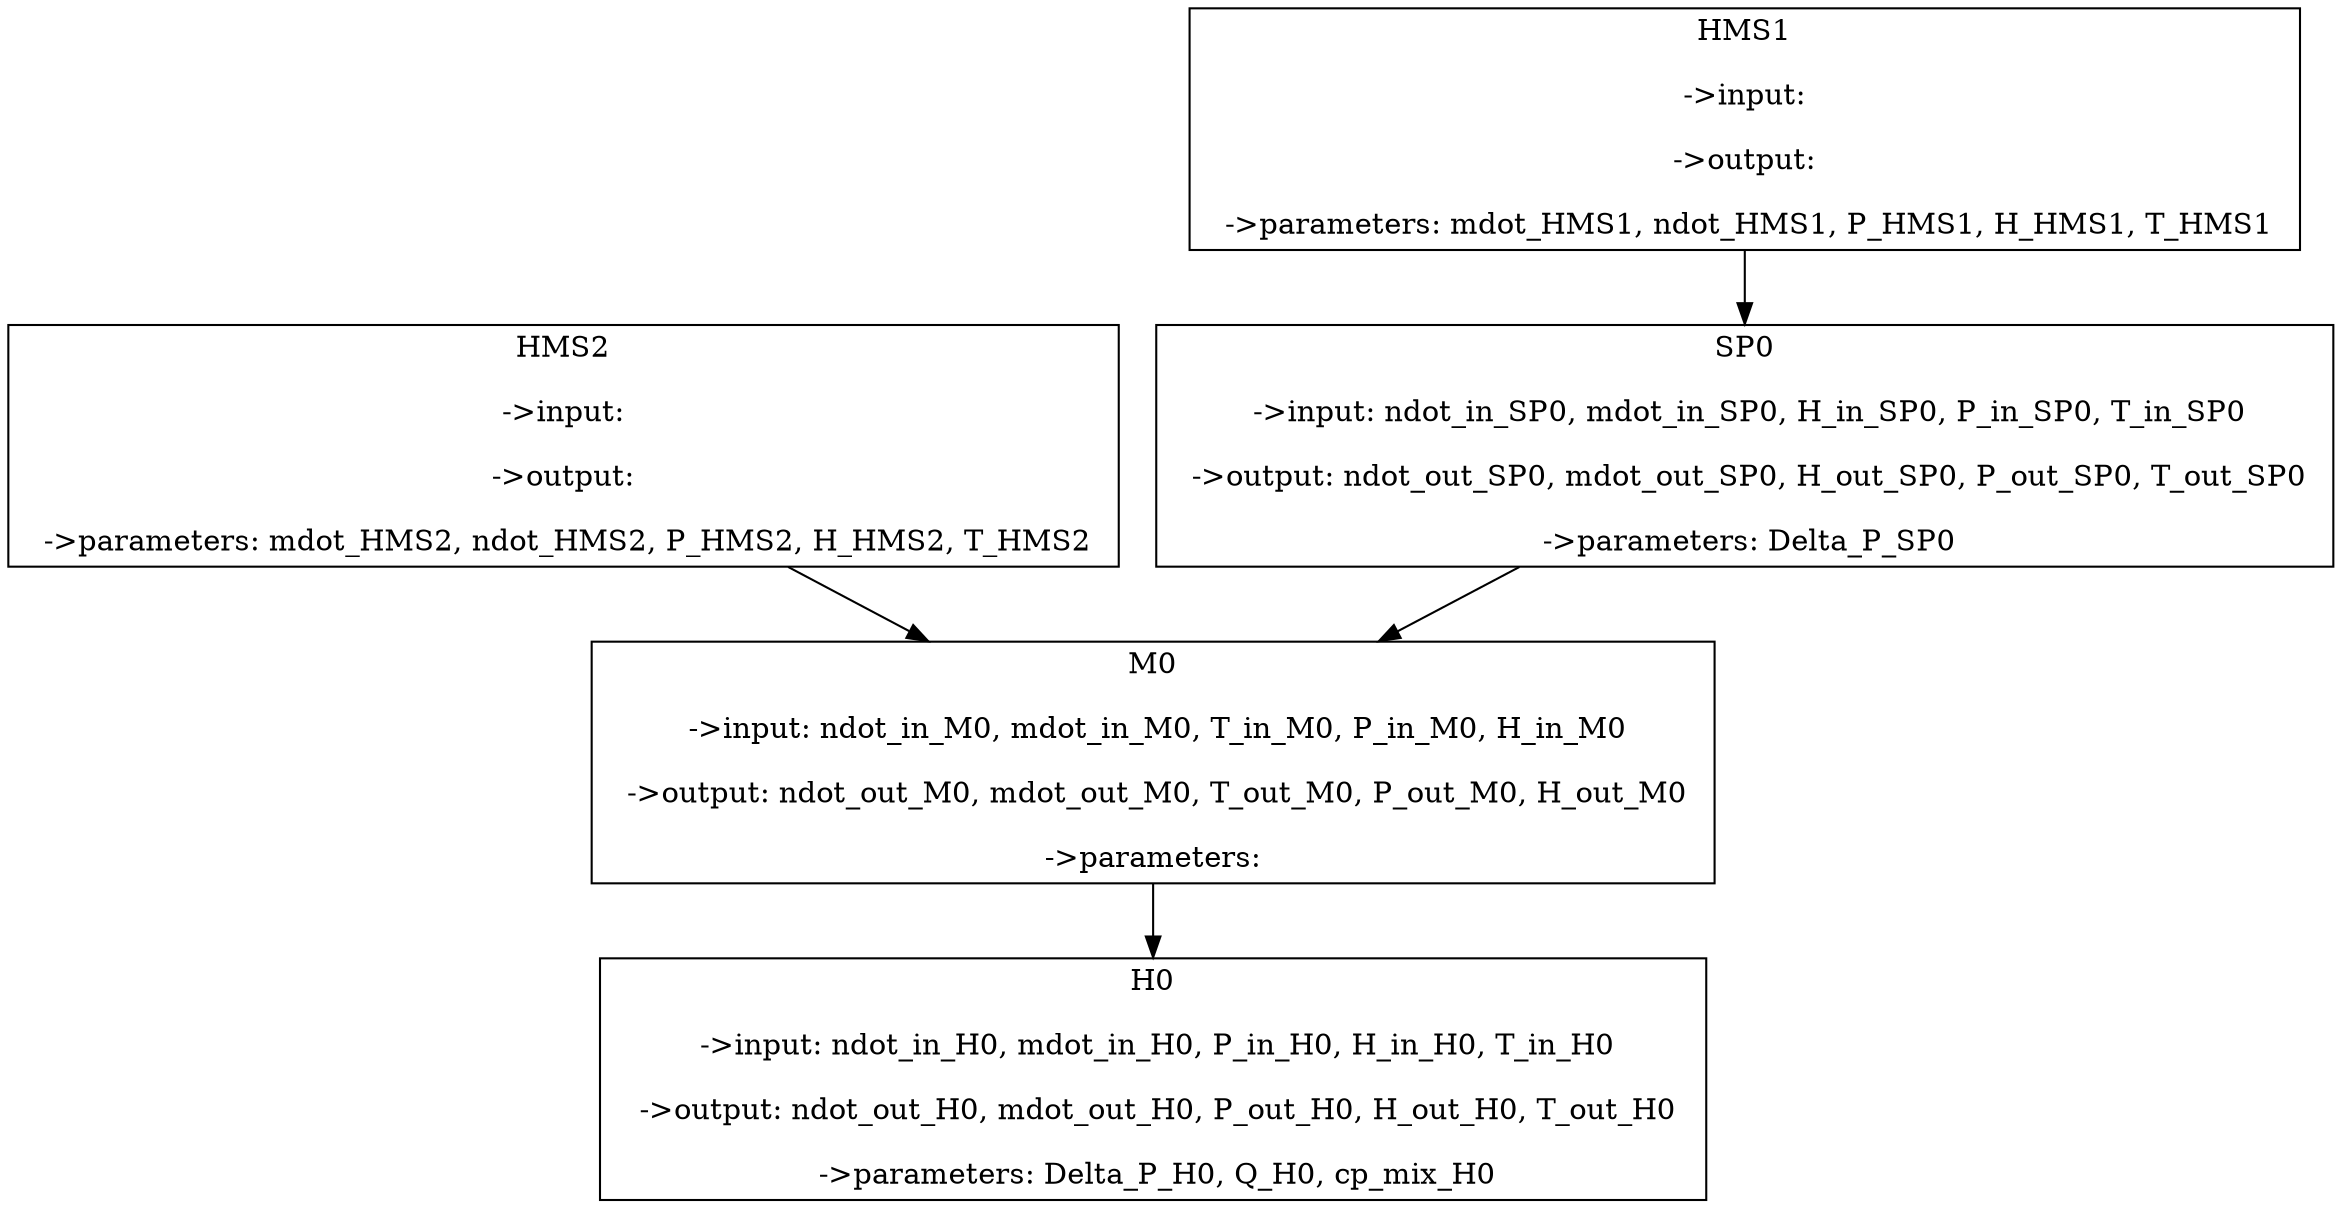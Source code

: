 strict digraph {
	graph [bb="0,0,1116,572",
		ranksep=0.5
	];
	node [label="\N"];
	SP0	 [color=black,
		height=1.6111,
		label="SP0

 ->input: ndot_in_SP0, mdot_in_SP0, H_in_SP0, P_in_SP0, T_in_SP0

 ->output: ndot_out_SP0, mdot_out_SP0, H_out_SP0, P_out_SP0, \
T_out_SP0

 ->parameters: Delta_P_SP0",
		pos="833.5,362",
		shape=box,
		width=7.8472];
	M0	 [color=black,
		height=1.6111,
		label="M0

 ->input: ndot_in_M0, mdot_in_M0, T_in_M0, P_in_M0, H_in_M0

 ->output: ndot_out_M0, mdot_out_M0, T_out_M0, P_out_M0, H_out_\
M0

 ->parameters: ",
		pos="549.5,210",
		shape=box,
		width=7.4861];
	SP0 -> M0	 [pos="e,657.85,268.23 725.32,303.86 706.15,293.74 686.11,283.16 666.71,272.91"];
	H0	 [color=black,
		height=1.6111,
		label="H0

 ->input: ndot_in_H0, mdot_in_H0, P_in_H0, H_in_H0, T_in_H0

 ->output: ndot_out_H0, mdot_out_H0, P_out_H0, H_out_H0, T_out_\
H0

 ->parameters: Delta_P_H0, Q_H0, cp_mix_H0",
		pos="549.5,58",
		shape=box,
		width=7.375];
	M0 -> H0	 [pos="e,549.5,116.47 549.5,151.86 549.5,143.62 549.5,135.08 549.5,126.66"];
	HMS1	 [color=black,
		height=1.6111,
		label="HMS1

 ->input: 

 ->output: 

 ->parameters: mdot_HMS1, ndot_HMS1, P_HMS1, H_HMS1, T_HMS1",
		pos="833.5,514",
		shape=box,
		width=7.4028];
	HMS1 -> SP0	 [pos="e,833.5,420.47 833.5,455.86 833.5,447.62 833.5,439.08 833.5,430.66"];
	HMS2	 [color=black,
		height=1.6111,
		label="HMS2

 ->input: 

 ->output: 

 ->parameters: mdot_HMS2, ndot_HMS2, P_HMS2, H_HMS2, T_HMS2",
		pos="266.5,362",
		shape=box,
		width=7.4028];
	HMS2 -> M0	 [pos="e,441.53,268.23 374.3,303.86 393.31,293.79 413.19,283.25 432.44,273.05"];
}
